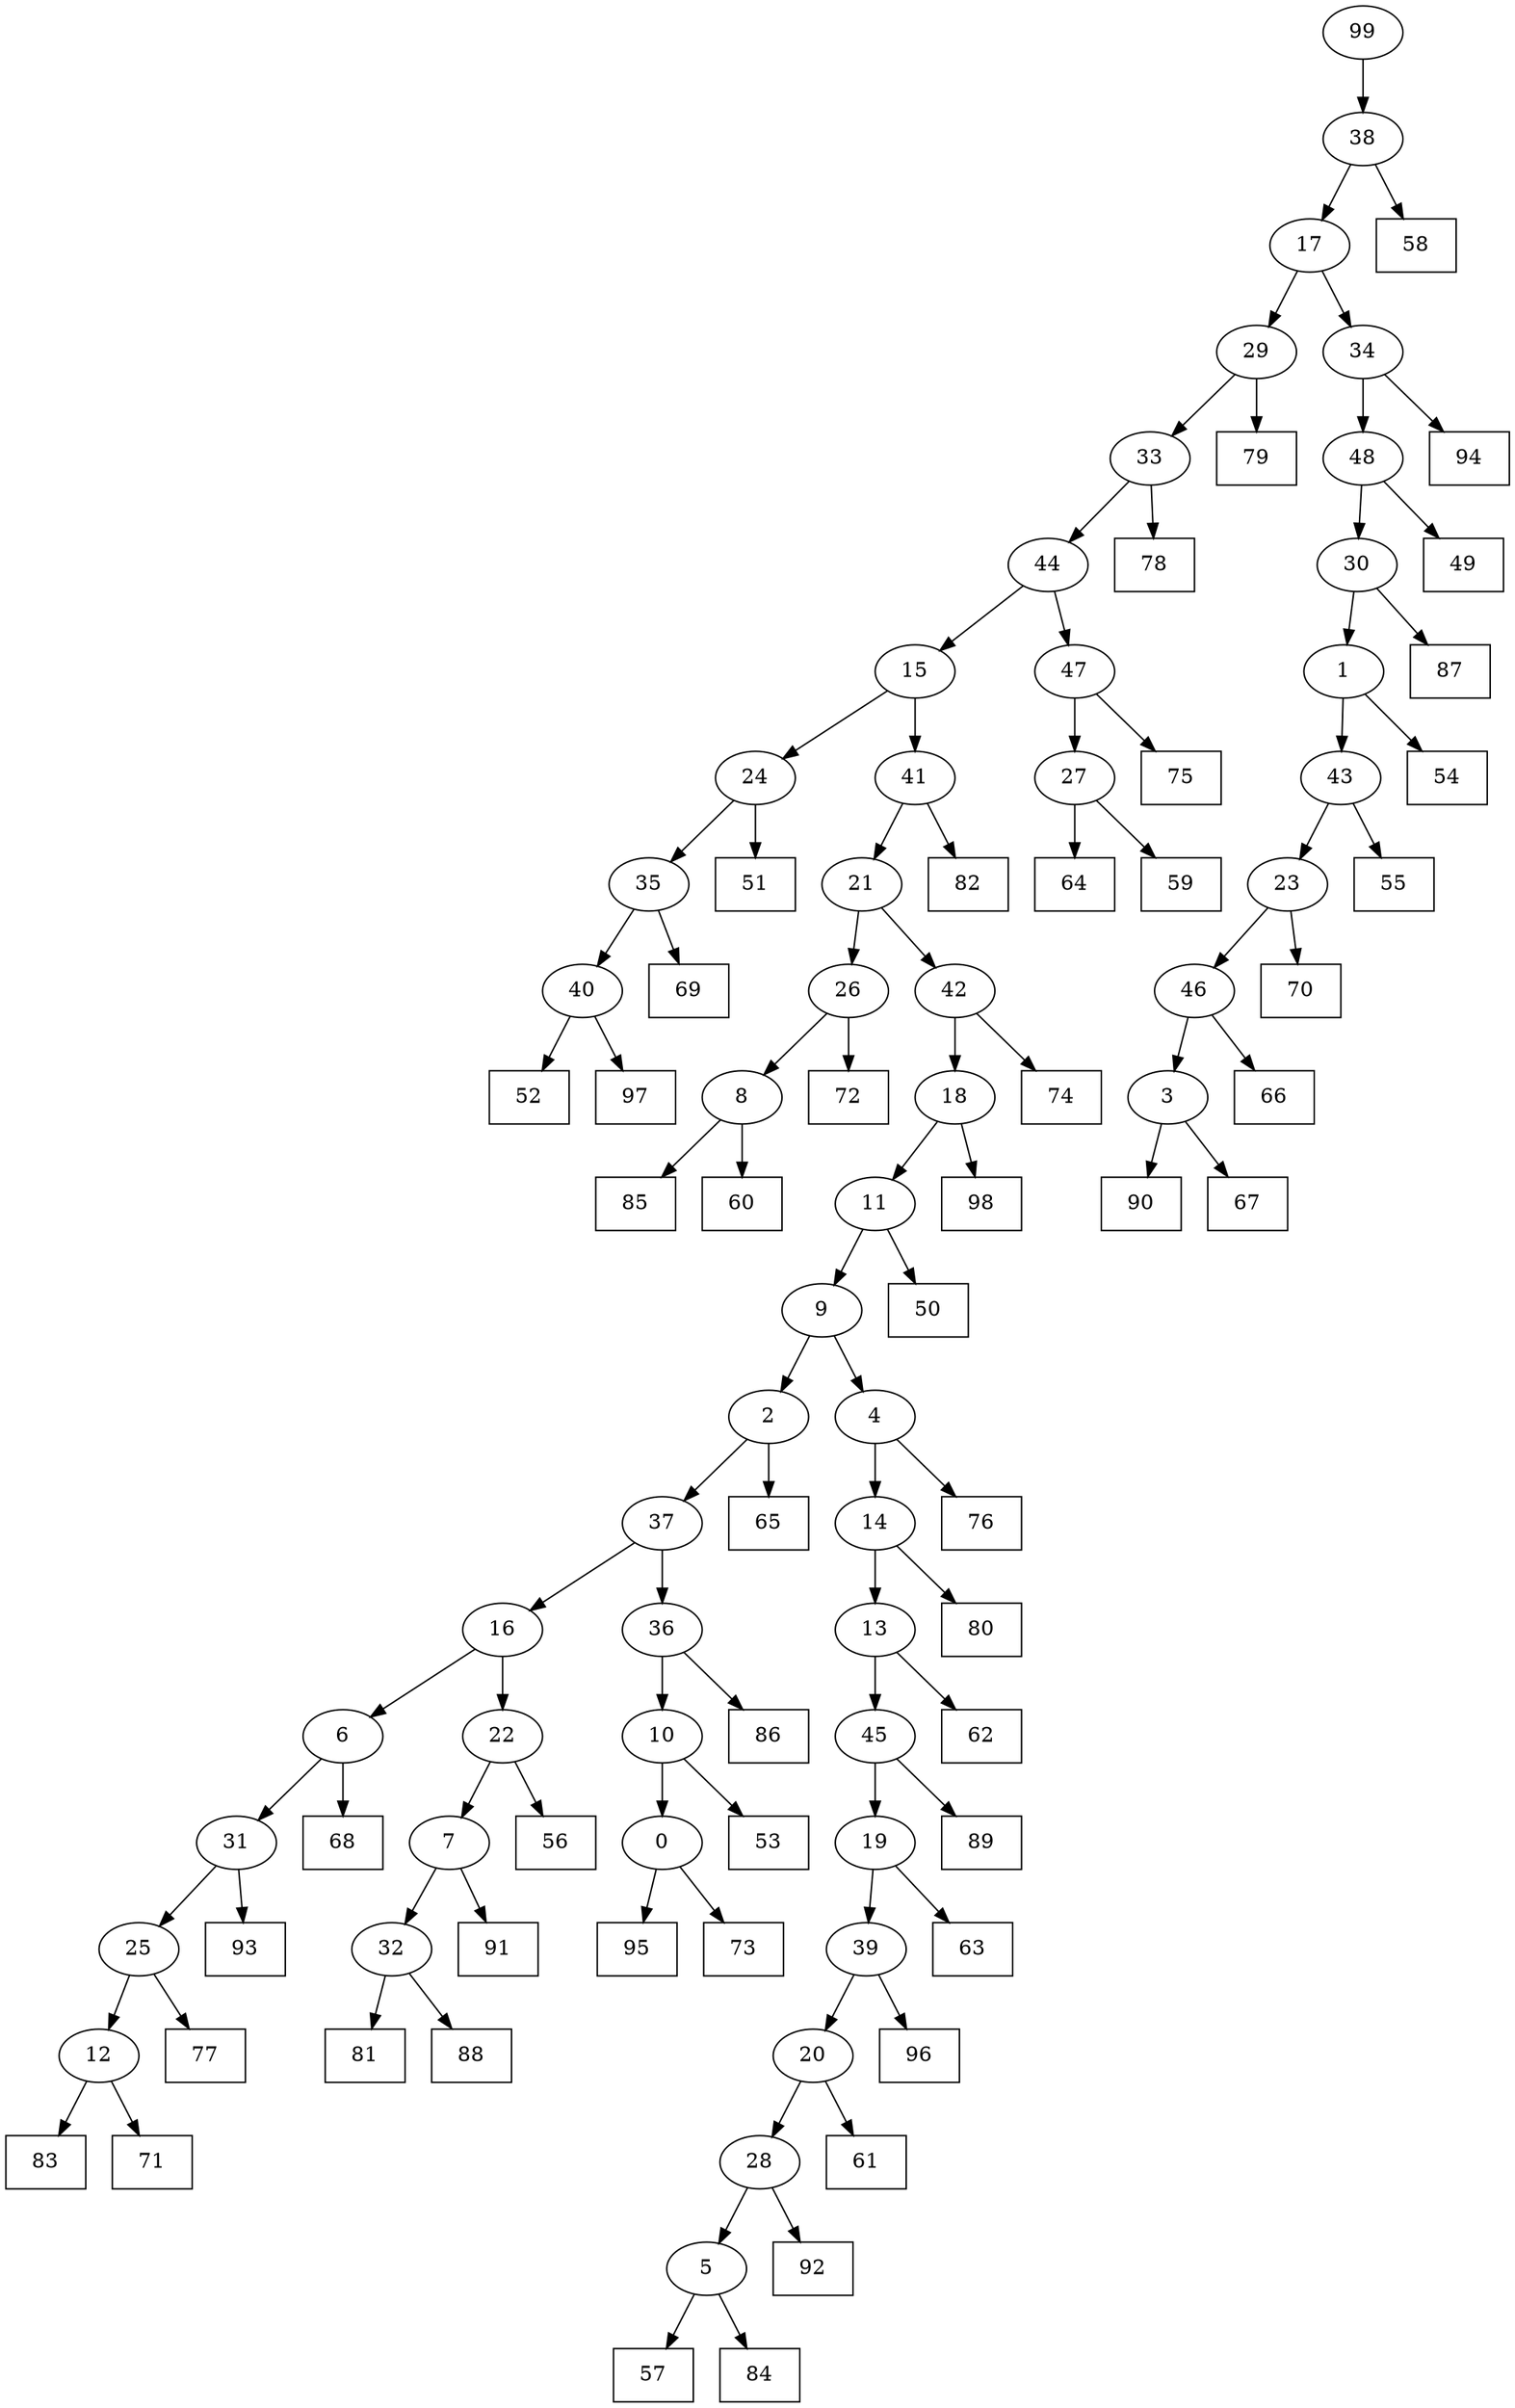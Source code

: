 digraph G {
0[label="0"];
1[label="1"];
2[label="2"];
3[label="3"];
4[label="4"];
5[label="5"];
6[label="6"];
7[label="7"];
8[label="8"];
9[label="9"];
10[label="10"];
11[label="11"];
12[label="12"];
13[label="13"];
14[label="14"];
15[label="15"];
16[label="16"];
17[label="17"];
18[label="18"];
19[label="19"];
20[label="20"];
21[label="21"];
22[label="22"];
23[label="23"];
24[label="24"];
25[label="25"];
26[label="26"];
27[label="27"];
28[label="28"];
29[label="29"];
30[label="30"];
31[label="31"];
32[label="32"];
33[label="33"];
34[label="34"];
35[label="35"];
36[label="36"];
37[label="37"];
38[label="38"];
39[label="39"];
40[label="40"];
41[label="41"];
42[label="42"];
43[label="43"];
44[label="44"];
45[label="45"];
46[label="46"];
47[label="47"];
48[label="48"];
49[shape=box,label="51"];
50[shape=box,label="61"];
51[shape=box,label="69"];
52[shape=box,label="81"];
53[shape=box,label="96"];
54[shape=box,label="55"];
55[shape=box,label="85"];
56[shape=box,label="83"];
57[shape=box,label="82"];
58[shape=box,label="58"];
59[shape=box,label="49"];
60[shape=box,label="56"];
61[shape=box,label="62"];
62[shape=box,label="75"];
63[shape=box,label="50"];
64[shape=box,label="64"];
65[shape=box,label="79"];
66[shape=box,label="90"];
67[shape=box,label="98"];
68[shape=box,label="94"];
69[shape=box,label="57"];
70[shape=box,label="93"];
71[shape=box,label="80"];
72[shape=box,label="52"];
73[shape=box,label="92"];
74[shape=box,label="91"];
75[shape=box,label="88"];
76[shape=box,label="76"];
77[shape=box,label="68"];
78[shape=box,label="86"];
79[shape=box,label="95"];
80[shape=box,label="60"];
81[shape=box,label="67"];
82[shape=box,label="89"];
83[shape=box,label="66"];
84[shape=box,label="59"];
85[shape=box,label="63"];
86[shape=box,label="77"];
87[shape=box,label="78"];
88[shape=box,label="70"];
89[shape=box,label="71"];
90[shape=box,label="54"];
91[shape=box,label="72"];
92[shape=box,label="97"];
93[shape=box,label="84"];
94[shape=box,label="73"];
95[shape=box,label="74"];
96[shape=box,label="53"];
97[shape=box,label="87"];
98[shape=box,label="65"];
99[label="99"];
11->63 ;
40->92 ;
36->78 ;
46->83 ;
27->84 ;
4->76 ;
22->60 ;
39->53 ;
13->61 ;
32->75 ;
30->97 ;
14->13 ;
5->93 ;
1->90 ;
11->9 ;
7->32 ;
35->51 ;
9->4 ;
38->58 ;
10->0 ;
3->81 ;
41->21 ;
20->50 ;
19->85 ;
43->54 ;
44->47 ;
0->94 ;
19->39 ;
17->34 ;
33->44 ;
47->27 ;
27->64 ;
48->59 ;
25->12 ;
29->65 ;
1->43 ;
43->23 ;
34->48 ;
15->24 ;
12->89 ;
4->14 ;
14->71 ;
25->86 ;
5->69 ;
26->91 ;
24->35 ;
2->37 ;
37->36 ;
8->55 ;
18->11 ;
28->73 ;
12->56 ;
21->26 ;
21->42 ;
42->95 ;
37->16 ;
16->22 ;
13->45 ;
45->82 ;
16->6 ;
44->15 ;
39->20 ;
99->38 ;
45->19 ;
36->10 ;
10->96 ;
31->25 ;
15->41 ;
41->57 ;
8->80 ;
26->8 ;
38->17 ;
23->46 ;
42->18 ;
18->67 ;
24->49 ;
22->7 ;
7->74 ;
34->68 ;
9->2 ;
2->98 ;
23->88 ;
20->28 ;
28->5 ;
6->77 ;
35->40 ;
40->72 ;
33->87 ;
17->29 ;
29->33 ;
47->62 ;
6->31 ;
31->70 ;
0->79 ;
48->30 ;
30->1 ;
32->52 ;
46->3 ;
3->66 ;
}
